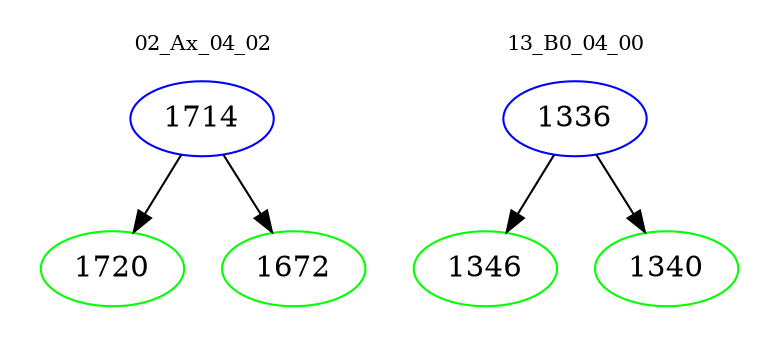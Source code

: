 digraph{
subgraph cluster_0 {
color = white
label = "02_Ax_04_02";
fontsize=10;
T0_1714 [label="1714", color="blue"]
T0_1714 -> T0_1720 [color="black"]
T0_1720 [label="1720", color="green"]
T0_1714 -> T0_1672 [color="black"]
T0_1672 [label="1672", color="green"]
}
subgraph cluster_1 {
color = white
label = "13_B0_04_00";
fontsize=10;
T1_1336 [label="1336", color="blue"]
T1_1336 -> T1_1346 [color="black"]
T1_1346 [label="1346", color="green"]
T1_1336 -> T1_1340 [color="black"]
T1_1340 [label="1340", color="green"]
}
}

